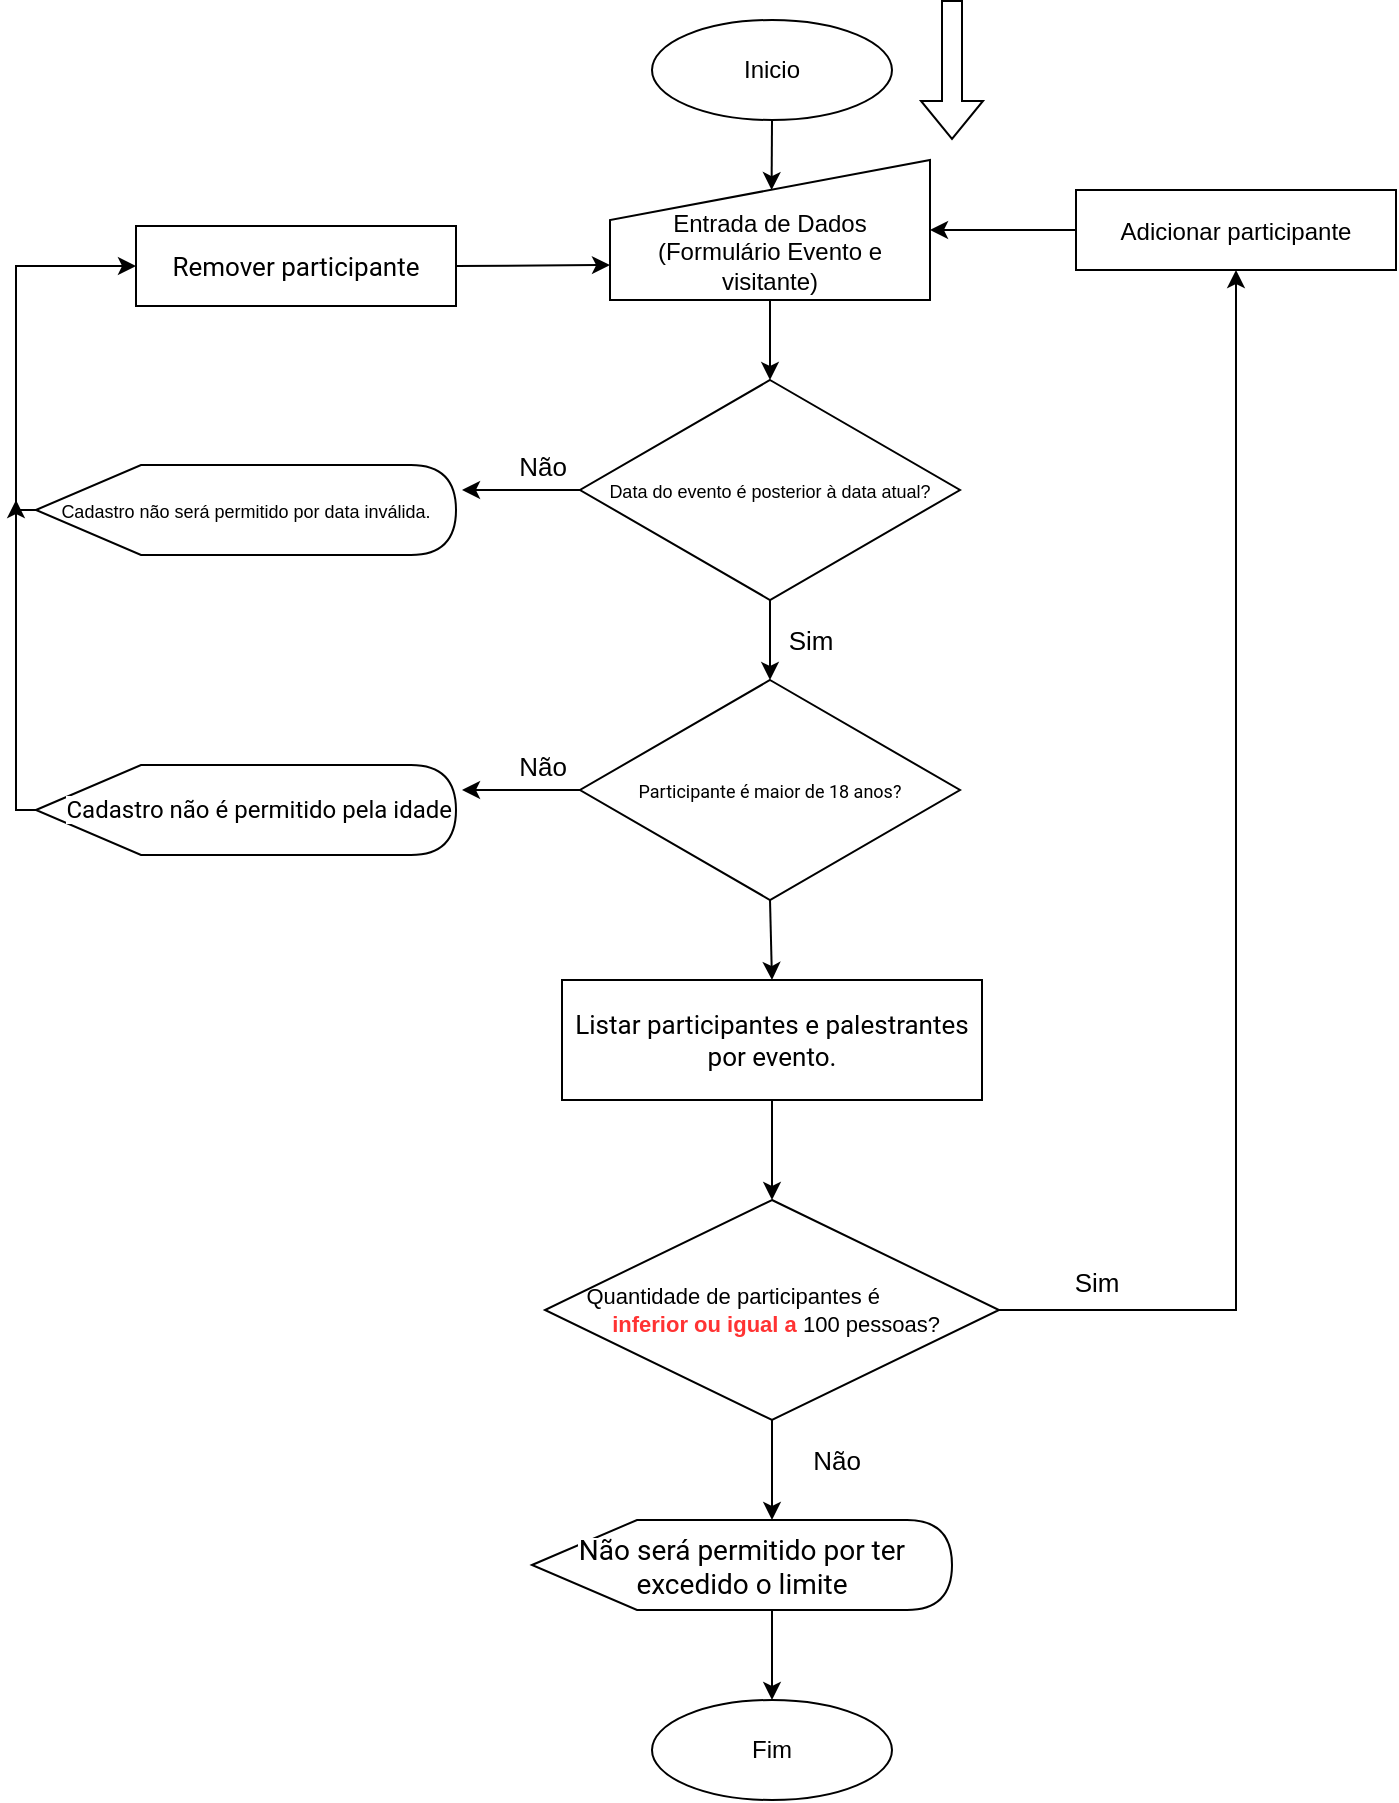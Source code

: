 <mxfile version="16.6.2" type="device"><diagram id="DhynCT_VpnTHusxUpOcu" name="Page-1"><mxGraphModel dx="1662" dy="762" grid="1" gridSize="10" guides="1" tooltips="1" connect="1" arrows="1" fold="1" page="1" pageScale="1" pageWidth="827" pageHeight="1169" math="0" shadow="0"><root><mxCell id="0"/><mxCell id="1" parent="0"/><mxCell id="jiqUlc13LqLfxrA6okJw-1" value="Inicio" style="ellipse;whiteSpace=wrap;html=1;" vertex="1" parent="1"><mxGeometry x="378" y="10" width="120" height="50" as="geometry"/></mxCell><mxCell id="jiqUlc13LqLfxrA6okJw-2" value="Entrada de Dados (Formulário Evento e visitante)" style="shape=manualInput;whiteSpace=wrap;html=1;verticalAlign=bottom;align=center;" vertex="1" parent="1"><mxGeometry x="357" y="80" width="160" height="70" as="geometry"/></mxCell><mxCell id="jiqUlc13LqLfxrA6okJw-3" value="&lt;font style=&quot;font-size: 9px&quot;&gt;Data do evento é posterior à data atual?&lt;/font&gt;" style="rhombus;whiteSpace=wrap;html=1;" vertex="1" parent="1"><mxGeometry x="342" y="190" width="190" height="110" as="geometry"/></mxCell><mxCell id="jiqUlc13LqLfxrA6okJw-4" value="" style="endArrow=classic;html=1;rounded=0;exitX=0;exitY=0.5;exitDx=0;exitDy=0;exitPerimeter=0;entryX=0;entryY=0.5;entryDx=0;entryDy=0;" edge="1" parent="1" source="jiqUlc13LqLfxrA6okJw-7" target="jiqUlc13LqLfxrA6okJw-25"><mxGeometry width="50" height="50" relative="1" as="geometry"><mxPoint x="200" y="180" as="sourcePoint"/><mxPoint x="120" y="133" as="targetPoint"/><Array as="points"><mxPoint x="60" y="255"/><mxPoint x="60" y="133"/></Array></mxGeometry></mxCell><mxCell id="jiqUlc13LqLfxrA6okJw-7" value="&lt;div&gt;&lt;font style=&quot;font-size: 9px&quot;&gt;Cadastro não será permitido por data inválida.&lt;/font&gt;&lt;/div&gt;" style="shape=display;whiteSpace=wrap;html=1;align=center;" vertex="1" parent="1"><mxGeometry x="70" y="232.5" width="210" height="45" as="geometry"/></mxCell><mxCell id="jiqUlc13LqLfxrA6okJw-8" value="" style="endArrow=classic;html=1;rounded=0;exitX=0;exitY=0.5;exitDx=0;exitDy=0;entryX=1;entryY=0.5;entryDx=0;entryDy=0;entryPerimeter=0;" edge="1" parent="1" source="jiqUlc13LqLfxrA6okJw-3"><mxGeometry width="50" height="50" relative="1" as="geometry"><mxPoint x="253" y="260" as="sourcePoint"/><mxPoint x="283" y="245" as="targetPoint"/></mxGeometry></mxCell><mxCell id="jiqUlc13LqLfxrA6okJw-10" value="&lt;font style=&quot;font-size: 13px&quot;&gt;Não&lt;/font&gt;" style="text;html=1;align=center;verticalAlign=middle;resizable=0;points=[];autosize=1;strokeColor=none;fillColor=none;fontSize=9;" vertex="1" parent="1"><mxGeometry x="303" y="222.5" width="40" height="20" as="geometry"/></mxCell><mxCell id="jiqUlc13LqLfxrA6okJw-12" value="&lt;span id=&quot;yui_3_17_2_1_1645494084355_107&quot; style=&quot;box-sizing: border-box ; font-family: &amp;#34;roboto&amp;#34; , sans-serif ; text-align: left ; background-color: rgb(255 , 255 , 255)&quot;&gt;&lt;font style=&quot;font-size: 9px&quot;&gt;Participante é maior de 18 anos?&lt;/font&gt;&lt;/span&gt;" style="rhombus;whiteSpace=wrap;html=1;" vertex="1" parent="1"><mxGeometry x="342" y="340" width="190" height="110" as="geometry"/></mxCell><mxCell id="jiqUlc13LqLfxrA6okJw-17" style="edgeStyle=orthogonalEdgeStyle;rounded=0;orthogonalLoop=1;jettySize=auto;html=1;exitX=0;exitY=0.5;exitDx=0;exitDy=0;exitPerimeter=0;fontSize=9;" edge="1" parent="1" source="jiqUlc13LqLfxrA6okJw-13"><mxGeometry relative="1" as="geometry"><mxPoint x="60" y="250" as="targetPoint"/><Array as="points"><mxPoint x="60" y="405"/></Array></mxGeometry></mxCell><mxCell id="jiqUlc13LqLfxrA6okJw-13" value="&lt;span id=&quot;yui_3_17_2_1_1645494084355_107&quot; style=&quot;box-sizing: border-box ; font-family: &amp;#34;roboto&amp;#34; , sans-serif ; background-color: rgb(255 , 255 , 255)&quot;&gt;&lt;font style=&quot;font-size: 12px&quot;&gt;Cadastro não é permitido pela idade&lt;/font&gt;&lt;/span&gt;" style="shape=display;whiteSpace=wrap;html=1;align=right;" vertex="1" parent="1"><mxGeometry x="70" y="382.5" width="210" height="45" as="geometry"/></mxCell><mxCell id="jiqUlc13LqLfxrA6okJw-14" value="" style="endArrow=classic;html=1;rounded=0;exitX=0;exitY=0.5;exitDx=0;exitDy=0;entryX=1;entryY=0.5;entryDx=0;entryDy=0;entryPerimeter=0;" edge="1" parent="1" source="jiqUlc13LqLfxrA6okJw-12"><mxGeometry width="50" height="50" relative="1" as="geometry"><mxPoint x="253" y="410" as="sourcePoint"/><mxPoint x="283" y="395" as="targetPoint"/></mxGeometry></mxCell><mxCell id="jiqUlc13LqLfxrA6okJw-15" value="&lt;font style=&quot;font-size: 13px&quot;&gt;Não&lt;/font&gt;" style="text;html=1;align=center;verticalAlign=middle;resizable=0;points=[];autosize=1;strokeColor=none;fillColor=none;fontSize=9;" vertex="1" parent="1"><mxGeometry x="303" y="372.5" width="40" height="20" as="geometry"/></mxCell><mxCell id="jiqUlc13LqLfxrA6okJw-18" value="" style="endArrow=classic;html=1;rounded=0;exitX=0.5;exitY=1;exitDx=0;exitDy=0;entryX=0.5;entryY=0;entryDx=0;entryDy=0;" edge="1" parent="1" source="jiqUlc13LqLfxrA6okJw-3" target="jiqUlc13LqLfxrA6okJw-12"><mxGeometry width="50" height="50" relative="1" as="geometry"><mxPoint x="352" y="255" as="sourcePoint"/><mxPoint x="293" y="255" as="targetPoint"/></mxGeometry></mxCell><mxCell id="jiqUlc13LqLfxrA6okJw-19" value="&lt;font style=&quot;font-size: 13px&quot;&gt;Sim&lt;/font&gt;" style="text;html=1;align=center;verticalAlign=middle;resizable=0;points=[];autosize=1;strokeColor=none;fillColor=none;fontSize=9;" vertex="1" parent="1"><mxGeometry x="437" y="310" width="40" height="20" as="geometry"/></mxCell><mxCell id="jiqUlc13LqLfxrA6okJw-20" value="" style="endArrow=classic;html=1;rounded=0;exitX=0.5;exitY=1;exitDx=0;exitDy=0;entryX=0.5;entryY=0;entryDx=0;entryDy=0;" edge="1" parent="1" source="jiqUlc13LqLfxrA6okJw-2" target="jiqUlc13LqLfxrA6okJw-3"><mxGeometry width="50" height="50" relative="1" as="geometry"><mxPoint x="352" y="255.0" as="sourcePoint"/><mxPoint x="293" y="255.0" as="targetPoint"/></mxGeometry></mxCell><mxCell id="jiqUlc13LqLfxrA6okJw-21" value="" style="endArrow=classic;html=1;rounded=0;exitX=0.5;exitY=1;exitDx=0;exitDy=0;entryX=0.505;entryY=0.215;entryDx=0;entryDy=0;entryPerimeter=0;" edge="1" parent="1" source="jiqUlc13LqLfxrA6okJw-1" target="jiqUlc13LqLfxrA6okJw-2"><mxGeometry width="50" height="50" relative="1" as="geometry"><mxPoint x="433" y="70" as="sourcePoint"/><mxPoint x="433" y="110.0" as="targetPoint"/></mxGeometry></mxCell><mxCell id="jiqUlc13LqLfxrA6okJw-22" value="&lt;span style=&quot;box-sizing: border-box ; font-family: &amp;#34;roboto&amp;#34; , sans-serif ; text-align: left ; background-color: rgb(255 , 255 , 255)&quot;&gt;&lt;font style=&quot;font-size: 13px&quot;&gt;Listar participantes e palestrantes por evento.&lt;/font&gt;&lt;/span&gt;" style="rounded=0;whiteSpace=wrap;html=1;fontSize=12;" vertex="1" parent="1"><mxGeometry x="333" y="490" width="210" height="60" as="geometry"/></mxCell><mxCell id="jiqUlc13LqLfxrA6okJw-23" value="" style="endArrow=classic;html=1;rounded=0;fontSize=13;exitX=0.5;exitY=1;exitDx=0;exitDy=0;entryX=0.5;entryY=0;entryDx=0;entryDy=0;" edge="1" parent="1" source="jiqUlc13LqLfxrA6okJw-12" target="jiqUlc13LqLfxrA6okJw-22"><mxGeometry width="50" height="50" relative="1" as="geometry"><mxPoint x="340" y="590" as="sourcePoint"/><mxPoint x="390" y="540" as="targetPoint"/></mxGeometry></mxCell><mxCell id="jiqUlc13LqLfxrA6okJw-24" value="" style="shape=flexArrow;endArrow=classic;html=1;rounded=0;fontSize=13;" edge="1" parent="1"><mxGeometry width="50" height="50" relative="1" as="geometry"><mxPoint x="528" as="sourcePoint"/><mxPoint x="528" y="70" as="targetPoint"/></mxGeometry></mxCell><mxCell id="jiqUlc13LqLfxrA6okJw-25" value="&lt;span style=&quot;box-sizing: border-box ; font-family: &amp;#34;roboto&amp;#34; , sans-serif ; text-align: left ; background-color: rgb(255 , 255 , 255)&quot;&gt;&lt;font style=&quot;font-size: 13px&quot;&gt;Remover participante&lt;/font&gt;&lt;/span&gt;" style="rounded=0;whiteSpace=wrap;html=1;fontSize=12;" vertex="1" parent="1"><mxGeometry x="120" y="113" width="160" height="40" as="geometry"/></mxCell><mxCell id="jiqUlc13LqLfxrA6okJw-28" value="" style="endArrow=classic;html=1;rounded=0;fontSize=13;exitX=1;exitY=0.5;exitDx=0;exitDy=0;entryX=0;entryY=0.75;entryDx=0;entryDy=0;" edge="1" parent="1" source="jiqUlc13LqLfxrA6okJw-25" target="jiqUlc13LqLfxrA6okJw-2"><mxGeometry width="50" height="50" relative="1" as="geometry"><mxPoint x="340" y="350" as="sourcePoint"/><mxPoint x="390" y="300" as="targetPoint"/></mxGeometry></mxCell><mxCell id="jiqUlc13LqLfxrA6okJw-29" value="Quantidade de participantes é&amp;nbsp; &amp;nbsp; &amp;nbsp; &amp;nbsp; &amp;nbsp; &amp;nbsp; &amp;nbsp; &amp;nbsp;&lt;b&gt;&lt;font color=&quot;#ff3333&quot;&gt;inferior&lt;/font&gt;&lt;/b&gt;&lt;font color=&quot;#ff3333&quot;&gt;&lt;b&gt; ou igual a &lt;/b&gt;&lt;/font&gt;100 pessoas?" style="rhombus;horizontal=1;verticalAlign=middle;textDirection=ltr;labelPosition=center;verticalLabelPosition=middle;align=center;fontSize=11;labelBackgroundColor=none;labelBorderColor=none;html=1;whiteSpace=wrap;" vertex="1" parent="1"><mxGeometry x="324.5" y="600" width="227" height="110" as="geometry"/></mxCell><mxCell id="jiqUlc13LqLfxrA6okJw-30" value="&lt;span id=&quot;yui_3_17_2_1_1645494084355_114&quot; style=&quot;box-sizing: border-box ; font-family: &amp;#34;roboto&amp;#34; , sans-serif ; background-color: rgb(255 , 255 , 255)&quot;&gt;&lt;font style=&quot;font-size: 14px&quot;&gt;Não será permitido por ter excedido o limite&lt;/font&gt;&lt;/span&gt;" style="shape=display;whiteSpace=wrap;html=1;align=center;" vertex="1" parent="1"><mxGeometry x="318" y="760" width="210" height="45" as="geometry"/></mxCell><mxCell id="jiqUlc13LqLfxrA6okJw-31" value="" style="endArrow=classic;html=1;rounded=0;exitX=0.5;exitY=1;exitDx=0;exitDy=0;entryX=0;entryY=0;entryDx=120;entryDy=0;entryPerimeter=0;" edge="1" parent="1" source="jiqUlc13LqLfxrA6okJw-29" target="jiqUlc13LqLfxrA6okJw-30"><mxGeometry width="50" height="50" relative="1" as="geometry"><mxPoint x="264" y="670" as="sourcePoint"/><mxPoint x="294" y="655" as="targetPoint"/></mxGeometry></mxCell><mxCell id="jiqUlc13LqLfxrA6okJw-32" value="&lt;font style=&quot;font-size: 13px&quot;&gt;Não&lt;/font&gt;" style="text;html=1;align=center;verticalAlign=middle;resizable=0;points=[];autosize=1;strokeColor=none;fillColor=none;fontSize=9;" vertex="1" parent="1"><mxGeometry x="450" y="720" width="40" height="20" as="geometry"/></mxCell><mxCell id="jiqUlc13LqLfxrA6okJw-33" value="" style="endArrow=classic;html=1;rounded=0;fontSize=14;exitX=0;exitY=0;exitDx=120;exitDy=45;exitPerimeter=0;entryX=0.5;entryY=0;entryDx=0;entryDy=0;" edge="1" parent="1" source="jiqUlc13LqLfxrA6okJw-30" target="jiqUlc13LqLfxrA6okJw-40"><mxGeometry width="50" height="50" relative="1" as="geometry"><mxPoint x="340" y="590" as="sourcePoint"/><mxPoint x="430" y="840" as="targetPoint"/></mxGeometry></mxCell><mxCell id="jiqUlc13LqLfxrA6okJw-34" value="" style="endArrow=classic;html=1;rounded=0;fontSize=13;entryX=0.5;entryY=0;entryDx=0;entryDy=0;exitX=0.5;exitY=1;exitDx=0;exitDy=0;" edge="1" parent="1" source="jiqUlc13LqLfxrA6okJw-22" target="jiqUlc13LqLfxrA6okJw-29"><mxGeometry width="50" height="50" relative="1" as="geometry"><mxPoint x="440" y="560" as="sourcePoint"/><mxPoint x="420" y="570" as="targetPoint"/></mxGeometry></mxCell><mxCell id="jiqUlc13LqLfxrA6okJw-36" value="" style="endArrow=classic;html=1;rounded=0;exitX=1;exitY=0.5;exitDx=0;exitDy=0;entryX=0.5;entryY=1;entryDx=0;entryDy=0;" edge="1" parent="1" source="jiqUlc13LqLfxrA6okJw-29" target="jiqUlc13LqLfxrA6okJw-38"><mxGeometry width="50" height="50" relative="1" as="geometry"><mxPoint x="580" y="700" as="sourcePoint"/><mxPoint x="640" y="655" as="targetPoint"/><Array as="points"><mxPoint x="670" y="655"/></Array></mxGeometry></mxCell><mxCell id="jiqUlc13LqLfxrA6okJw-37" value="&lt;font style=&quot;font-size: 13px&quot;&gt;Sim&lt;/font&gt;" style="text;html=1;align=center;verticalAlign=middle;resizable=0;points=[];autosize=1;strokeColor=none;fillColor=none;fontSize=9;" vertex="1" parent="1"><mxGeometry x="580" y="630.83" width="40" height="20" as="geometry"/></mxCell><mxCell id="jiqUlc13LqLfxrA6okJw-38" value="&lt;font style=&quot;font-size: 12px&quot;&gt;Adicionar participante&lt;/font&gt;" style="rounded=0;whiteSpace=wrap;html=1;labelBackgroundColor=none;labelBorderColor=none;fontSize=14;" vertex="1" parent="1"><mxGeometry x="590" y="95" width="160" height="40" as="geometry"/></mxCell><mxCell id="jiqUlc13LqLfxrA6okJw-40" value="Fim" style="ellipse;whiteSpace=wrap;html=1;" vertex="1" parent="1"><mxGeometry x="378" y="850" width="120" height="50" as="geometry"/></mxCell><mxCell id="jiqUlc13LqLfxrA6okJw-41" value="" style="endArrow=classic;html=1;rounded=0;fontSize=12;exitX=0;exitY=0.5;exitDx=0;exitDy=0;entryX=1;entryY=0.5;entryDx=0;entryDy=0;" edge="1" parent="1" source="jiqUlc13LqLfxrA6okJw-38" target="jiqUlc13LqLfxrA6okJw-2"><mxGeometry width="50" height="50" relative="1" as="geometry"><mxPoint x="260" y="260" as="sourcePoint"/><mxPoint x="310" y="210" as="targetPoint"/></mxGeometry></mxCell></root></mxGraphModel></diagram></mxfile>